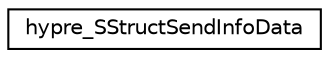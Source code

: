 digraph "Graphical Class Hierarchy"
{
 // LATEX_PDF_SIZE
  edge [fontname="Helvetica",fontsize="10",labelfontname="Helvetica",labelfontsize="10"];
  node [fontname="Helvetica",fontsize="10",shape=record];
  rankdir="LR";
  Node0 [label="hypre_SStructSendInfoData",height=0.2,width=0.4,color="black", fillcolor="white", style="filled",URL="$structhypre___s_struct_send_info_data.html",tooltip=" "];
}
